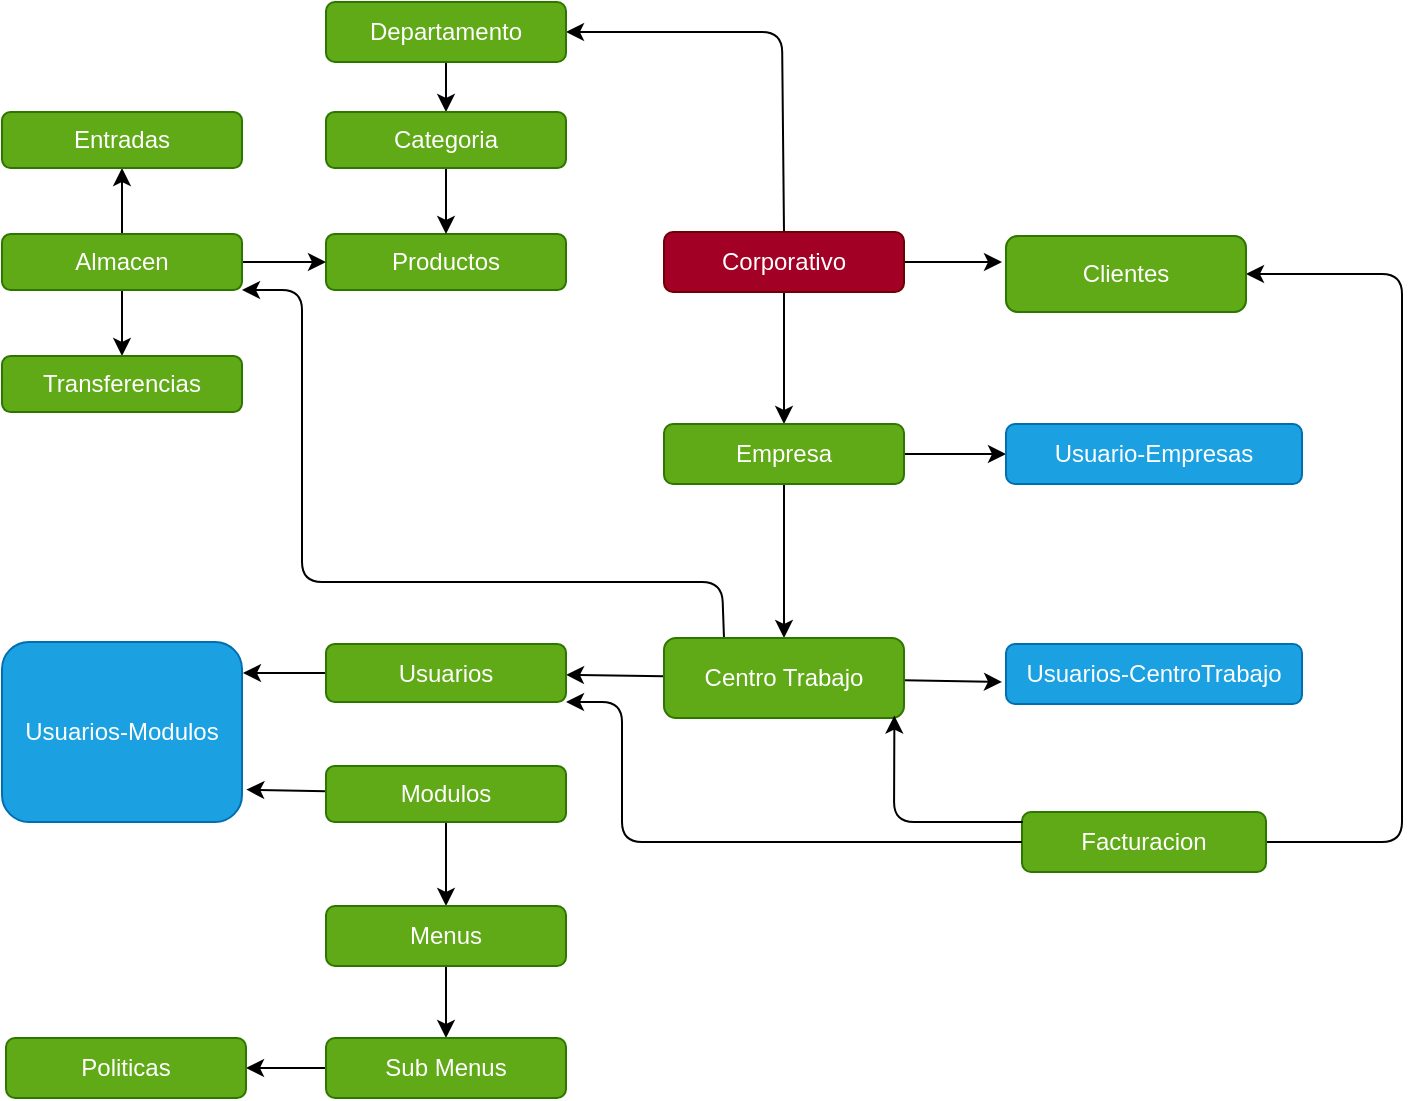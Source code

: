 <mxfile>
    <diagram id="VpCZK_esmR_KXKwUdH3B" name="Page-1">
        <mxGraphModel dx="1195" dy="649" grid="1" gridSize="10" guides="1" tooltips="1" connect="1" arrows="1" fold="1" page="1" pageScale="1" pageWidth="850" pageHeight="1100" math="0" shadow="0">
            <root>
                <mxCell id="0"/>
                <mxCell id="1" parent="0"/>
                <mxCell id="48" style="edgeStyle=none;html=1;exitX=0.5;exitY=1;exitDx=0;exitDy=0;entryX=0.5;entryY=0;entryDx=0;entryDy=0;rounded=1;" parent="1" source="30" target="31" edge="1">
                    <mxGeometry relative="1" as="geometry"/>
                </mxCell>
                <mxCell id="67" value="" style="edgeStyle=none;html=1;rounded=1;" parent="1" source="30" edge="1">
                    <mxGeometry relative="1" as="geometry">
                        <mxPoint x="580" y="240" as="targetPoint"/>
                    </mxGeometry>
                </mxCell>
                <mxCell id="94" style="edgeStyle=none;html=1;exitX=0.5;exitY=0;exitDx=0;exitDy=0;entryX=1;entryY=0.5;entryDx=0;entryDy=0;rounded=1;" parent="1" source="30" target="90" edge="1">
                    <mxGeometry relative="1" as="geometry">
                        <Array as="points">
                            <mxPoint x="470" y="125"/>
                        </Array>
                    </mxGeometry>
                </mxCell>
                <mxCell id="30" value="Corporativo" style="rounded=1;whiteSpace=wrap;html=1;fillColor=#a20025;fontColor=#ffffff;strokeColor=#6F0000;" parent="1" vertex="1">
                    <mxGeometry x="411" y="225" width="120" height="30" as="geometry"/>
                </mxCell>
                <mxCell id="40" value="" style="edgeStyle=none;html=1;rounded=1;" parent="1" source="31" target="37" edge="1">
                    <mxGeometry relative="1" as="geometry"/>
                </mxCell>
                <mxCell id="45" value="" style="edgeStyle=none;html=1;rounded=1;" parent="1" source="31" target="32" edge="1">
                    <mxGeometry relative="1" as="geometry"/>
                </mxCell>
                <mxCell id="31" value="Empresa" style="rounded=1;whiteSpace=wrap;html=1;fillColor=#60a917;fontColor=#ffffff;strokeColor=#2D7600;" parent="1" vertex="1">
                    <mxGeometry x="411" y="321" width="120" height="30" as="geometry"/>
                </mxCell>
                <mxCell id="42" value="" style="edgeStyle=none;html=1;rounded=1;" parent="1" source="32" edge="1">
                    <mxGeometry relative="1" as="geometry">
                        <mxPoint x="580" y="450" as="targetPoint"/>
                    </mxGeometry>
                </mxCell>
                <mxCell id="49" value="" style="edgeStyle=none;html=1;rounded=1;" parent="1" source="32" target="33" edge="1">
                    <mxGeometry relative="1" as="geometry"/>
                </mxCell>
                <mxCell id="103" style="edgeStyle=none;html=1;exitX=0.25;exitY=0;exitDx=0;exitDy=0;entryX=1;entryY=1;entryDx=0;entryDy=0;rounded=1;" parent="1" source="32" target="71" edge="1">
                    <mxGeometry relative="1" as="geometry">
                        <Array as="points">
                            <mxPoint x="440" y="400"/>
                            <mxPoint x="230" y="400"/>
                            <mxPoint x="230" y="330"/>
                            <mxPoint x="230" y="254"/>
                        </Array>
                    </mxGeometry>
                </mxCell>
                <mxCell id="32" value="Centro Trabajo" style="rounded=1;whiteSpace=wrap;html=1;fillColor=#60a917;fontColor=#ffffff;strokeColor=#2D7600;" parent="1" vertex="1">
                    <mxGeometry x="411" y="428" width="120" height="40" as="geometry"/>
                </mxCell>
                <mxCell id="61" value="" style="edgeStyle=none;html=1;entryX=1.004;entryY=0.172;entryDx=0;entryDy=0;entryPerimeter=0;rounded=1;" parent="1" source="33" target="59" edge="1">
                    <mxGeometry relative="1" as="geometry"/>
                </mxCell>
                <mxCell id="33" value="Usuarios" style="rounded=1;whiteSpace=wrap;html=1;fillColor=#60a917;fontColor=#ffffff;strokeColor=#2D7600;" parent="1" vertex="1">
                    <mxGeometry x="242" y="431" width="120" height="29" as="geometry"/>
                </mxCell>
                <mxCell id="54" value="" style="edgeStyle=none;html=1;rounded=1;" parent="1" source="34" target="35" edge="1">
                    <mxGeometry relative="1" as="geometry"/>
                </mxCell>
                <mxCell id="62" value="" style="edgeStyle=none;html=1;entryX=1.018;entryY=0.82;entryDx=0;entryDy=0;entryPerimeter=0;rounded=1;" parent="1" source="34" target="59" edge="1">
                    <mxGeometry relative="1" as="geometry"/>
                </mxCell>
                <mxCell id="34" value="Modulos" style="rounded=1;whiteSpace=wrap;html=1;fillColor=#60a917;fontColor=#ffffff;strokeColor=#2D7600;" parent="1" vertex="1">
                    <mxGeometry x="242" y="492" width="120" height="28" as="geometry"/>
                </mxCell>
                <mxCell id="55" value="" style="edgeStyle=none;html=1;rounded=1;" parent="1" source="35" target="36" edge="1">
                    <mxGeometry relative="1" as="geometry"/>
                </mxCell>
                <mxCell id="35" value="Menus" style="rounded=1;whiteSpace=wrap;html=1;fillColor=#60a917;fontColor=#ffffff;strokeColor=#2D7600;" parent="1" vertex="1">
                    <mxGeometry x="242" y="562" width="120" height="30" as="geometry"/>
                </mxCell>
                <mxCell id="57" value="" style="edgeStyle=none;html=1;rounded=1;" parent="1" source="36" target="56" edge="1">
                    <mxGeometry relative="1" as="geometry"/>
                </mxCell>
                <mxCell id="36" value="Sub Menus" style="rounded=1;whiteSpace=wrap;html=1;fillColor=#60a917;fontColor=#ffffff;strokeColor=#2D7600;" parent="1" vertex="1">
                    <mxGeometry x="242" y="628" width="120" height="30" as="geometry"/>
                </mxCell>
                <mxCell id="37" value="Usuario-Empresas" style="rounded=1;whiteSpace=wrap;html=1;fillColor=#1ba1e2;fontColor=#ffffff;strokeColor=#006EAF;" parent="1" vertex="1">
                    <mxGeometry x="582" y="321" width="148" height="30" as="geometry"/>
                </mxCell>
                <mxCell id="41" value="Usuarios-CentroTrabajo" style="rounded=1;whiteSpace=wrap;html=1;fillColor=#1ba1e2;fontColor=#ffffff;strokeColor=#006EAF;" parent="1" vertex="1">
                    <mxGeometry x="582" y="431" width="148" height="30" as="geometry"/>
                </mxCell>
                <mxCell id="56" value="Politicas" style="rounded=1;whiteSpace=wrap;html=1;fillColor=#60a917;fontColor=#ffffff;strokeColor=#2D7600;" parent="1" vertex="1">
                    <mxGeometry x="82" y="628" width="120" height="30" as="geometry"/>
                </mxCell>
                <mxCell id="59" value="Usuarios-Modulos" style="rounded=1;whiteSpace=wrap;html=1;fillColor=#1ba1e2;fontColor=#ffffff;strokeColor=#006EAF;" parent="1" vertex="1">
                    <mxGeometry x="80" y="430" width="120" height="90" as="geometry"/>
                </mxCell>
                <mxCell id="63" value="Productos" style="rounded=1;whiteSpace=wrap;html=1;fillColor=#60a917;fontColor=#ffffff;strokeColor=#2D7600;" parent="1" vertex="1">
                    <mxGeometry x="242" y="226" width="120" height="28" as="geometry"/>
                </mxCell>
                <mxCell id="99" style="edgeStyle=none;html=1;exitX=1;exitY=0.5;exitDx=0;exitDy=0;entryX=1;entryY=0.5;entryDx=0;entryDy=0;rounded=1;" parent="1" source="75" target="66" edge="1">
                    <mxGeometry relative="1" as="geometry">
                        <Array as="points">
                            <mxPoint x="780" y="530"/>
                            <mxPoint x="780" y="380"/>
                            <mxPoint x="780" y="246"/>
                        </Array>
                    </mxGeometry>
                </mxCell>
                <mxCell id="66" value="Clientes" style="rounded=1;whiteSpace=wrap;html=1;fillColor=#60a917;fontColor=#ffffff;strokeColor=#2D7600;" parent="1" vertex="1">
                    <mxGeometry x="582" y="227" width="120" height="38" as="geometry"/>
                </mxCell>
                <mxCell id="74" value="" style="edgeStyle=none;html=1;rounded=1;" parent="1" source="71" target="63" edge="1">
                    <mxGeometry relative="1" as="geometry"/>
                </mxCell>
                <mxCell id="96" value="" style="edgeStyle=none;html=1;rounded=1;" parent="1" source="71" target="95" edge="1">
                    <mxGeometry relative="1" as="geometry"/>
                </mxCell>
                <mxCell id="98" value="" style="edgeStyle=none;html=1;rounded=1;" parent="1" source="71" target="97" edge="1">
                    <mxGeometry relative="1" as="geometry"/>
                </mxCell>
                <mxCell id="71" value="Almacen" style="rounded=1;whiteSpace=wrap;html=1;fillColor=#60a917;fontColor=#ffffff;strokeColor=#2D7600;" parent="1" vertex="1">
                    <mxGeometry x="80" y="226" width="120" height="28" as="geometry"/>
                </mxCell>
                <mxCell id="75" value="Facturacion" style="rounded=1;whiteSpace=wrap;html=1;fillColor=#60a917;fontColor=#ffffff;strokeColor=#2D7600;" parent="1" vertex="1">
                    <mxGeometry x="590" y="515" width="122" height="30" as="geometry"/>
                </mxCell>
                <mxCell id="92" value="" style="edgeStyle=none;html=1;rounded=1;" parent="1" source="90" target="91" edge="1">
                    <mxGeometry relative="1" as="geometry"/>
                </mxCell>
                <mxCell id="90" value="Departamento" style="rounded=1;whiteSpace=wrap;html=1;fillColor=#60a917;fontColor=#ffffff;strokeColor=#2D7600;" parent="1" vertex="1">
                    <mxGeometry x="242" y="110" width="120" height="30" as="geometry"/>
                </mxCell>
                <mxCell id="93" value="" style="edgeStyle=none;html=1;rounded=1;" parent="1" source="91" target="63" edge="1">
                    <mxGeometry relative="1" as="geometry"/>
                </mxCell>
                <mxCell id="91" value="Categoria" style="rounded=1;whiteSpace=wrap;html=1;fillColor=#60a917;fontColor=#ffffff;strokeColor=#2D7600;" parent="1" vertex="1">
                    <mxGeometry x="242" y="165" width="120" height="28" as="geometry"/>
                </mxCell>
                <mxCell id="95" value="Transferencias" style="rounded=1;whiteSpace=wrap;html=1;fillColor=#60a917;fontColor=#ffffff;strokeColor=#2D7600;" parent="1" vertex="1">
                    <mxGeometry x="80" y="287" width="120" height="28" as="geometry"/>
                </mxCell>
                <mxCell id="97" value="Entradas" style="rounded=1;whiteSpace=wrap;html=1;fillColor=#60a917;fontColor=#ffffff;strokeColor=#2D7600;" parent="1" vertex="1">
                    <mxGeometry x="80" y="165" width="120" height="28" as="geometry"/>
                </mxCell>
                <mxCell id="100" value="" style="endArrow=classic;html=1;exitX=0.003;exitY=0.167;exitDx=0;exitDy=0;entryX=0.96;entryY=0.97;entryDx=0;entryDy=0;entryPerimeter=0;rounded=1;exitPerimeter=0;" parent="1" source="75" target="32" edge="1">
                    <mxGeometry width="50" height="50" relative="1" as="geometry">
                        <mxPoint x="600" y="520" as="sourcePoint"/>
                        <mxPoint x="650" y="470" as="targetPoint"/>
                        <Array as="points">
                            <mxPoint x="526" y="520"/>
                        </Array>
                    </mxGeometry>
                </mxCell>
                <mxCell id="101" value="" style="endArrow=classic;html=1;exitX=0;exitY=0.5;exitDx=0;exitDy=0;entryX=1;entryY=1;entryDx=0;entryDy=0;rounded=1;" parent="1" source="75" target="33" edge="1">
                    <mxGeometry width="50" height="50" relative="1" as="geometry">
                        <mxPoint x="670" y="430" as="sourcePoint"/>
                        <mxPoint x="720" y="380" as="targetPoint"/>
                        <Array as="points">
                            <mxPoint x="390" y="530"/>
                            <mxPoint x="390" y="460"/>
                        </Array>
                    </mxGeometry>
                </mxCell>
            </root>
        </mxGraphModel>
    </diagram>
</mxfile>